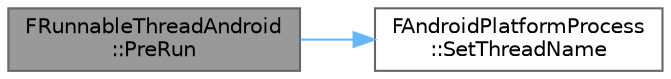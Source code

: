 digraph "FRunnableThreadAndroid::PreRun"
{
 // INTERACTIVE_SVG=YES
 // LATEX_PDF_SIZE
  bgcolor="transparent";
  edge [fontname=Helvetica,fontsize=10,labelfontname=Helvetica,labelfontsize=10];
  node [fontname=Helvetica,fontsize=10,shape=box,height=0.2,width=0.4];
  rankdir="LR";
  Node1 [id="Node000001",label="FRunnableThreadAndroid\l::PreRun",height=0.2,width=0.4,color="gray40", fillcolor="grey60", style="filled", fontcolor="black",tooltip="Allows a platform subclass to setup anything needed on the thread before running the Run function."];
  Node1 -> Node2 [id="edge1_Node000001_Node000002",color="steelblue1",style="solid",tooltip=" "];
  Node2 [id="Node000002",label="FAndroidPlatformProcess\l::SetThreadName",height=0.2,width=0.4,color="grey40", fillcolor="white", style="filled",URL="$da/d11/structFAndroidPlatformProcess.html#a799fa514c252c8d42e5020ae6a5a9bc7",tooltip=" "];
}
